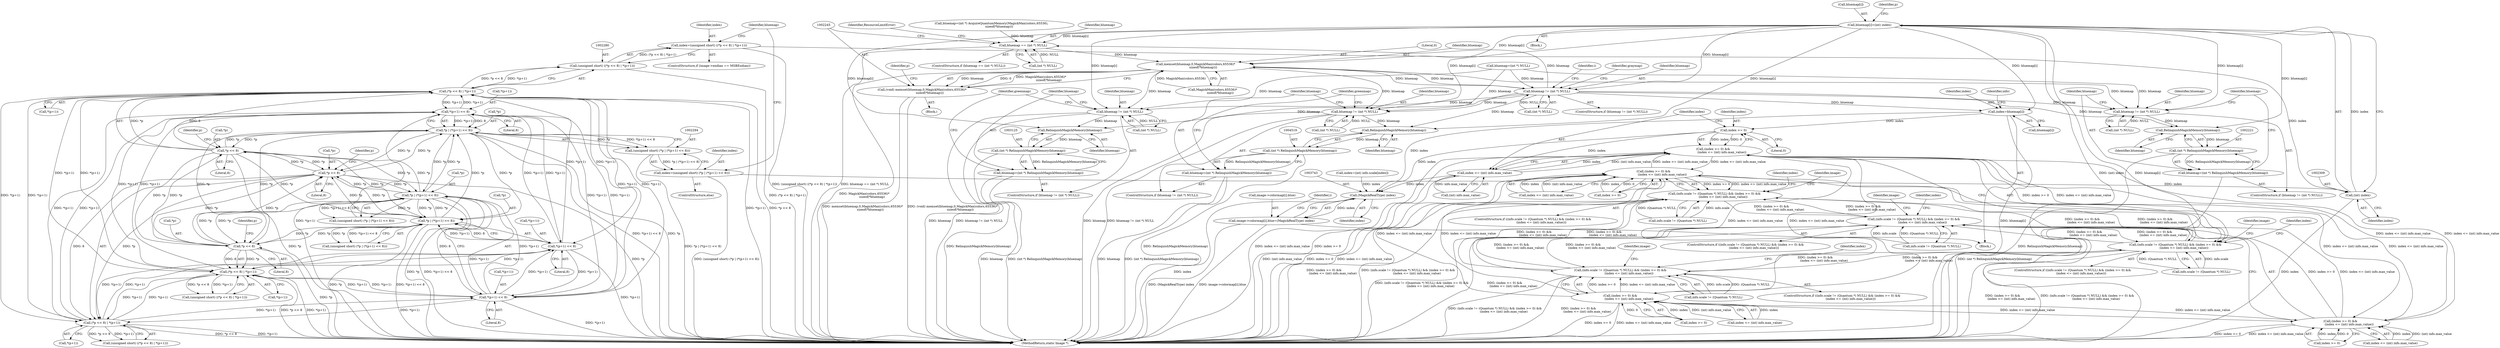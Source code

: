 digraph "0_ImageMagick_16916c8979c32765c542e216b31cee2671b7afe7@array" {
"1002304" [label="(Call,bluemap[i]=(int) index)"];
"1002308" [label="(Call,(int) index)"];
"1002277" [label="(Call,index=(unsigned short) ((*p << 8) | *(p+1)))"];
"1002279" [label="(Call,(unsigned short) ((*p << 8) | *(p+1)))"];
"1002281" [label="(Call,(*p << 8) | *(p+1))"];
"1002282" [label="(Call,*p << 8)"];
"1002032" [label="(Call,*p << 8)"];
"1002045" [label="(Call,*p | (*(p+1) << 8))"];
"1002170" [label="(Call,*p | (*(p+1) << 8))"];
"1002157" [label="(Call,*p << 8)"];
"1002295" [label="(Call,*p | (*(p+1) << 8))"];
"1002298" [label="(Call,*(p+1) << 8)"];
"1002173" [label="(Call,*(p+1) << 8)"];
"1002048" [label="(Call,*(p+1) << 8)"];
"1002031" [label="(Call,(*p << 8) | *(p+1))"];
"1002156" [label="(Call,(*p << 8) | *(p+1))"];
"1002291" [label="(Call,index=(unsigned short) (*p | (*(p+1) << 8)))"];
"1002293" [label="(Call,(unsigned short) (*p | (*(p+1) << 8)))"];
"1002213" [label="(Call,bluemap != (int *) NULL)"];
"1002222" [label="(Call,RelinquishMagickMemory(bluemap))"];
"1002220" [label="(Call,(int *) RelinquishMagickMemory(bluemap))"];
"1002218" [label="(Call,bluemap=(int *) RelinquishMagickMemory(bluemap))"];
"1002236" [label="(Call,bluemap == (int *) NULL)"];
"1002246" [label="(Call,memset(bluemap,0,MagickMax(colors,65536)*\n                sizeof(*bluemap)))"];
"1002244" [label="(Call,(void) memset(bluemap,0,MagickMax(colors,65536)*\n                sizeof(*bluemap)))"];
"1003117" [label="(Call,bluemap != (int *) NULL)"];
"1003126" [label="(Call,RelinquishMagickMemory(bluemap))"];
"1003124" [label="(Call,(int *) RelinquishMagickMemory(bluemap))"];
"1003122" [label="(Call,bluemap=(int *) RelinquishMagickMemory(bluemap))"];
"1003683" [label="(Call,bluemap != (int *) NULL)"];
"1003700" [label="(Call,index=bluemap[i])"];
"1003715" [label="(Call,index >= 0)"];
"1003714" [label="(Call,(index >= 0) &&\n                  (index <= (int) info.max_value))"];
"1003588" [label="(Call,(index >= 0) &&\n                  (index <= (int) info.max_value))"];
"1003580" [label="(Call,(info.scale != (Quantum *) NULL) && (index >= 0) &&\n                  (index <= (int) info.max_value))"];
"1003643" [label="(Call,(info.scale != (Quantum *) NULL) && (index >= 0) &&\n                  (index <= (int) info.max_value))"];
"1003706" [label="(Call,(info.scale != (Quantum *) NULL) && (index >= 0) &&\n                  (index <= (int) info.max_value))"];
"1003769" [label="(Call,(info.scale != (Quantum *) NULL) && (index >= 0) &&\n                  (index <= (int) info.max_value))"];
"1003651" [label="(Call,(index >= 0) &&\n                  (index <= (int) info.max_value))"];
"1003777" [label="(Call,(index >= 0) &&\n                  (index <= (int) info.max_value))"];
"1003718" [label="(Call,index <= (int) info.max_value)"];
"1003742" [label="(Call,(MagickRealType) index)"];
"1003734" [label="(Call,image->colormap[i].blue=(MagickRealType) index)"];
"1004511" [label="(Call,bluemap != (int *) NULL)"];
"1004520" [label="(Call,RelinquishMagickMemory(bluemap))"];
"1004518" [label="(Call,(int *) RelinquishMagickMemory(bluemap))"];
"1004516" [label="(Call,bluemap=(int *) RelinquishMagickMemory(bluemap))"];
"1002031" [label="(Call,(*p << 8) | *(p+1))"];
"1002173" [label="(Call,*(p+1) << 8)"];
"1003690" [label="(Identifier,i)"];
"1002271" [label="(ControlStructure,if (image->endian == MSBEndian))"];
"1003768" [label="(ControlStructure,if ((info.scale != (Quantum *) NULL) && (index >= 0) &&\n                  (index <= (int) info.max_value)))"];
"1002046" [label="(Call,*p)"];
"1002158" [label="(Call,*p)"];
"1002242" [label="(Identifier,ResourceLimitError)"];
"1003699" [label="(Block,)"];
"1003715" [label="(Call,index >= 0)"];
"1002292" [label="(Identifier,index)"];
"1002048" [label="(Call,*(p+1) << 8)"];
"1003702" [label="(Call,bluemap[i])"];
"1003738" [label="(Identifier,image)"];
"1002290" [label="(ControlStructure,else)"];
"1002225" [label="(Identifier,bluemap)"];
"1002032" [label="(Call,*p << 8)"];
"1002246" [label="(Call,memset(bluemap,0,MagickMax(colors,65536)*\n                sizeof(*bluemap)))"];
"1002248" [label="(Literal,0)"];
"1003652" [label="(Call,index >= 0)"];
"1002170" [label="(Call,*p | (*(p+1) << 8))"];
"1003716" [label="(Identifier,index)"];
"1003735" [label="(Call,image->colormap[i].blue)"];
"1003675" [label="(Identifier,image)"];
"1002222" [label="(Call,RelinquishMagickMemory(bluemap))"];
"1002288" [label="(Identifier,p)"];
"1004524" [label="(Identifier,greenmap)"];
"1003685" [label="(Call,(int *) NULL)"];
"1002235" [label="(ControlStructure,if (bluemap == (int *) NULL))"];
"1003720" [label="(Call,(int) info.max_value)"];
"1003726" [label="(Identifier,index)"];
"1003707" [label="(Call,info.scale != (Quantum *) NULL)"];
"1002224" [label="(Call,bluemap=(int *) AcquireQuantumMemory(MagickMax(colors,65536),\n                sizeof(*bluemap)))"];
"1003119" [label="(Call,(int *) NULL)"];
"1003698" [label="(Identifier,i)"];
"1003581" [label="(Call,info.scale != (Quantum *) NULL)"];
"1002257" [label="(Identifier,p)"];
"1002306" [label="(Identifier,bluemap)"];
"1002305" [label="(Call,bluemap[i])"];
"1003600" [label="(Identifier,index)"];
"1003714" [label="(Call,(index >= 0) &&\n                  (index <= (int) info.max_value))"];
"1002304" [label="(Call,bluemap[i]=(int) index)"];
"1002045" [label="(Call,*p | (*(p+1) << 8))"];
"1002157" [label="(Call,*p << 8)"];
"1003701" [label="(Identifier,index)"];
"1004511" [label="(Call,bluemap != (int *) NULL)"];
"1002296" [label="(Call,*p)"];
"1004510" [label="(ControlStructure,if (bluemap != (int *) NULL))"];
"1002283" [label="(Call,*p)"];
"1002029" [label="(Call,(unsigned short) ((*p << 8) | *(p+1)))"];
"1003709" [label="(Identifier,info)"];
"1002312" [label="(Identifier,p)"];
"1002293" [label="(Call,(unsigned short) (*p | (*(p+1) << 8)))"];
"1002308" [label="(Call,(int) index)"];
"1003130" [label="(Identifier,greenmap)"];
"1003122" [label="(Call,bluemap=(int *) RelinquishMagickMemory(bluemap))"];
"1002220" [label="(Call,(int *) RelinquishMagickMemory(bluemap))"];
"1002285" [label="(Literal,8)"];
"1003589" [label="(Call,index >= 0)"];
"1003663" [label="(Identifier,index)"];
"1002270" [label="(Block,)"];
"1003801" [label="(Identifier,image)"];
"1002156" [label="(Call,(*p << 8) | *(p+1))"];
"1003579" [label="(ControlStructure,if ((info.scale != (Quantum *) NULL) && (index >= 0) &&\n                  (index <= (int) info.max_value)))"];
"1003126" [label="(Call,RelinquishMagickMemory(bluemap))"];
"1003117" [label="(Call,bluemap != (int *) NULL)"];
"1003725" [label="(Call,index=(int) info.scale[index])"];
"1002244" [label="(Call,(void) memset(bluemap,0,MagickMax(colors,65536)*\n                sizeof(*bluemap)))"];
"1002053" [label="(Literal,8)"];
"1003592" [label="(Call,index <= (int) info.max_value)"];
"1002154" [label="(Call,(unsigned short) ((*p << 8) | *(p+1)))"];
"1002033" [label="(Call,*p)"];
"1003118" [label="(Identifier,bluemap)"];
"1002295" [label="(Call,*p | (*(p+1) << 8))"];
"1003734" [label="(Call,image->colormap[i].blue=(MagickRealType) index)"];
"1002168" [label="(Call,(unsigned short) (*p | (*(p+1) << 8)))"];
"1004521" [label="(Identifier,bluemap)"];
"1002178" [label="(Literal,8)"];
"1002161" [label="(Call,*(p+1))"];
"1003124" [label="(Call,(int *) RelinquishMagickMemory(bluemap))"];
"1003789" [label="(Identifier,index)"];
"1003742" [label="(Call,(MagickRealType) index)"];
"1003642" [label="(ControlStructure,if ((info.scale != (Quantum *) NULL) && (index >= 0) &&\n                  (index <= (int) info.max_value)))"];
"1002237" [label="(Identifier,bluemap)"];
"1003781" [label="(Call,index <= (int) info.max_value)"];
"1003700" [label="(Call,index=bluemap[i])"];
"1003682" [label="(ControlStructure,if (bluemap != (int *) NULL))"];
"1003651" [label="(Call,(index >= 0) &&\n                  (index <= (int) info.max_value))"];
"1002036" [label="(Call,*(p+1))"];
"1002247" [label="(Identifier,bluemap)"];
"1002219" [label="(Identifier,bluemap)"];
"1002035" [label="(Literal,8)"];
"1002191" [label="(Block,)"];
"1003747" [label="(Identifier,graymap)"];
"1003706" [label="(Call,(info.scale != (Quantum *) NULL) && (index >= 0) &&\n                  (index <= (int) info.max_value))"];
"1002310" [label="(Identifier,index)"];
"1002303" [label="(Literal,8)"];
"1002298" [label="(Call,*(p+1) << 8)"];
"1002279" [label="(Call,(unsigned short) ((*p << 8) | *(p+1)))"];
"1003705" [label="(ControlStructure,if ((info.scale != (Quantum *) NULL) && (index >= 0) &&\n                  (index <= (int) info.max_value)))"];
"1002043" [label="(Call,(unsigned short) (*p | (*(p+1) << 8)))"];
"1003116" [label="(ControlStructure,if (bluemap != (int *) NULL))"];
"1003777" [label="(Call,(index >= 0) &&\n                  (index <= (int) info.max_value))"];
"1002286" [label="(Call,*(p+1))"];
"1002174" [label="(Call,*(p+1))"];
"1003127" [label="(Identifier,bluemap)"];
"1004512" [label="(Identifier,bluemap)"];
"1002163" [label="(Identifier,p)"];
"1003643" [label="(Call,(info.scale != (Quantum *) NULL) && (index >= 0) &&\n                  (index <= (int) info.max_value))"];
"1003717" [label="(Literal,0)"];
"1003580" [label="(Call,(info.scale != (Quantum *) NULL) && (index >= 0) &&\n                  (index <= (int) info.max_value))"];
"1002213" [label="(Call,bluemap != (int *) NULL)"];
"1003655" [label="(Call,index <= (int) info.max_value)"];
"1002215" [label="(Call,(int *) NULL)"];
"1003769" [label="(Call,(info.scale != (Quantum *) NULL) && (index >= 0) &&\n                  (index <= (int) info.max_value))"];
"1003778" [label="(Call,index >= 0)"];
"1002212" [label="(ControlStructure,if (bluemap != (int *) NULL))"];
"1002249" [label="(Call,MagickMax(colors,65536)*\n                sizeof(*bluemap))"];
"1004520" [label="(Call,RelinquishMagickMemory(bluemap))"];
"1002238" [label="(Call,(int *) NULL)"];
"1002049" [label="(Call,*(p+1))"];
"1003684" [label="(Identifier,bluemap)"];
"1004516" [label="(Call,bluemap=(int *) RelinquishMagickMemory(bluemap))"];
"1002278" [label="(Identifier,index)"];
"1002038" [label="(Identifier,p)"];
"1003744" [label="(Identifier,index)"];
"1002281" [label="(Call,(*p << 8) | *(p+1))"];
"1003612" [label="(Identifier,image)"];
"1004518" [label="(Call,(int *) RelinquishMagickMemory(bluemap))"];
"1002160" [label="(Literal,8)"];
"1003683" [label="(Call,bluemap != (int *) NULL)"];
"1002171" [label="(Call,*p)"];
"1002214" [label="(Identifier,bluemap)"];
"1004568" [label="(MethodReturn,static Image *)"];
"1002223" [label="(Identifier,bluemap)"];
"1003123" [label="(Identifier,bluemap)"];
"1004517" [label="(Identifier,bluemap)"];
"1003719" [label="(Identifier,index)"];
"1004513" [label="(Call,(int *) NULL)"];
"1002218" [label="(Call,bluemap=(int *) RelinquishMagickMemory(bluemap))"];
"1000543" [label="(Call,bluemap=(int *) NULL)"];
"1002291" [label="(Call,index=(unsigned short) (*p | (*(p+1) << 8)))"];
"1002236" [label="(Call,bluemap == (int *) NULL)"];
"1002299" [label="(Call,*(p+1))"];
"1002282" [label="(Call,*p << 8)"];
"1003644" [label="(Call,info.scale != (Quantum *) NULL)"];
"1003588" [label="(Call,(index >= 0) &&\n                  (index <= (int) info.max_value))"];
"1003718" [label="(Call,index <= (int) info.max_value)"];
"1003770" [label="(Call,info.scale != (Quantum *) NULL)"];
"1002277" [label="(Call,index=(unsigned short) ((*p << 8) | *(p+1)))"];
"1002304" -> "1002270"  [label="AST: "];
"1002304" -> "1002308"  [label="CFG: "];
"1002305" -> "1002304"  [label="AST: "];
"1002308" -> "1002304"  [label="AST: "];
"1002312" -> "1002304"  [label="CFG: "];
"1002304" -> "1004568"  [label="DDG: (int) index"];
"1002304" -> "1004568"  [label="DDG: bluemap[i]"];
"1002304" -> "1002213"  [label="DDG: bluemap[i]"];
"1002304" -> "1002222"  [label="DDG: bluemap[i]"];
"1002304" -> "1002236"  [label="DDG: bluemap[i]"];
"1002304" -> "1002246"  [label="DDG: bluemap[i]"];
"1002308" -> "1002304"  [label="DDG: index"];
"1002304" -> "1003117"  [label="DDG: bluemap[i]"];
"1002304" -> "1003126"  [label="DDG: bluemap[i]"];
"1002304" -> "1003683"  [label="DDG: bluemap[i]"];
"1002304" -> "1003700"  [label="DDG: bluemap[i]"];
"1002304" -> "1004511"  [label="DDG: bluemap[i]"];
"1002304" -> "1004520"  [label="DDG: bluemap[i]"];
"1002308" -> "1002310"  [label="CFG: "];
"1002309" -> "1002308"  [label="AST: "];
"1002310" -> "1002308"  [label="AST: "];
"1002308" -> "1004568"  [label="DDG: index"];
"1002277" -> "1002308"  [label="DDG: index"];
"1002291" -> "1002308"  [label="DDG: index"];
"1002277" -> "1002271"  [label="AST: "];
"1002277" -> "1002279"  [label="CFG: "];
"1002278" -> "1002277"  [label="AST: "];
"1002279" -> "1002277"  [label="AST: "];
"1002306" -> "1002277"  [label="CFG: "];
"1002277" -> "1004568"  [label="DDG: (unsigned short) ((*p << 8) | *(p+1))"];
"1002279" -> "1002277"  [label="DDG: (*p << 8) | *(p+1)"];
"1002279" -> "1002281"  [label="CFG: "];
"1002280" -> "1002279"  [label="AST: "];
"1002281" -> "1002279"  [label="AST: "];
"1002279" -> "1004568"  [label="DDG: (*p << 8) | *(p+1)"];
"1002281" -> "1002279"  [label="DDG: *p << 8"];
"1002281" -> "1002279"  [label="DDG: *(p+1)"];
"1002281" -> "1002286"  [label="CFG: "];
"1002282" -> "1002281"  [label="AST: "];
"1002286" -> "1002281"  [label="AST: "];
"1002281" -> "1004568"  [label="DDG: *(p+1)"];
"1002281" -> "1004568"  [label="DDG: *p << 8"];
"1002281" -> "1002031"  [label="DDG: *(p+1)"];
"1002281" -> "1002048"  [label="DDG: *(p+1)"];
"1002281" -> "1002156"  [label="DDG: *(p+1)"];
"1002281" -> "1002173"  [label="DDG: *(p+1)"];
"1002282" -> "1002281"  [label="DDG: *p"];
"1002282" -> "1002281"  [label="DDG: 8"];
"1002173" -> "1002281"  [label="DDG: *(p+1)"];
"1002048" -> "1002281"  [label="DDG: *(p+1)"];
"1002031" -> "1002281"  [label="DDG: *(p+1)"];
"1002298" -> "1002281"  [label="DDG: *(p+1)"];
"1002156" -> "1002281"  [label="DDG: *(p+1)"];
"1002281" -> "1002298"  [label="DDG: *(p+1)"];
"1002282" -> "1002285"  [label="CFG: "];
"1002283" -> "1002282"  [label="AST: "];
"1002285" -> "1002282"  [label="AST: "];
"1002288" -> "1002282"  [label="CFG: "];
"1002282" -> "1004568"  [label="DDG: *p"];
"1002282" -> "1002032"  [label="DDG: *p"];
"1002282" -> "1002045"  [label="DDG: *p"];
"1002282" -> "1002157"  [label="DDG: *p"];
"1002282" -> "1002170"  [label="DDG: *p"];
"1002032" -> "1002282"  [label="DDG: *p"];
"1002045" -> "1002282"  [label="DDG: *p"];
"1002170" -> "1002282"  [label="DDG: *p"];
"1002157" -> "1002282"  [label="DDG: *p"];
"1002295" -> "1002282"  [label="DDG: *p"];
"1002282" -> "1002295"  [label="DDG: *p"];
"1002032" -> "1002031"  [label="AST: "];
"1002032" -> "1002035"  [label="CFG: "];
"1002033" -> "1002032"  [label="AST: "];
"1002035" -> "1002032"  [label="AST: "];
"1002038" -> "1002032"  [label="CFG: "];
"1002032" -> "1004568"  [label="DDG: *p"];
"1002032" -> "1002031"  [label="DDG: *p"];
"1002032" -> "1002031"  [label="DDG: 8"];
"1002045" -> "1002032"  [label="DDG: *p"];
"1002170" -> "1002032"  [label="DDG: *p"];
"1002157" -> "1002032"  [label="DDG: *p"];
"1002295" -> "1002032"  [label="DDG: *p"];
"1002032" -> "1002045"  [label="DDG: *p"];
"1002032" -> "1002157"  [label="DDG: *p"];
"1002032" -> "1002170"  [label="DDG: *p"];
"1002032" -> "1002295"  [label="DDG: *p"];
"1002045" -> "1002043"  [label="AST: "];
"1002045" -> "1002048"  [label="CFG: "];
"1002046" -> "1002045"  [label="AST: "];
"1002048" -> "1002045"  [label="AST: "];
"1002043" -> "1002045"  [label="CFG: "];
"1002045" -> "1004568"  [label="DDG: *p"];
"1002045" -> "1004568"  [label="DDG: *(p+1) << 8"];
"1002045" -> "1002043"  [label="DDG: *p"];
"1002045" -> "1002043"  [label="DDG: *(p+1) << 8"];
"1002170" -> "1002045"  [label="DDG: *p"];
"1002157" -> "1002045"  [label="DDG: *p"];
"1002295" -> "1002045"  [label="DDG: *p"];
"1002048" -> "1002045"  [label="DDG: *(p+1)"];
"1002048" -> "1002045"  [label="DDG: 8"];
"1002045" -> "1002157"  [label="DDG: *p"];
"1002045" -> "1002170"  [label="DDG: *p"];
"1002045" -> "1002295"  [label="DDG: *p"];
"1002170" -> "1002168"  [label="AST: "];
"1002170" -> "1002173"  [label="CFG: "];
"1002171" -> "1002170"  [label="AST: "];
"1002173" -> "1002170"  [label="AST: "];
"1002168" -> "1002170"  [label="CFG: "];
"1002170" -> "1004568"  [label="DDG: *p"];
"1002170" -> "1004568"  [label="DDG: *(p+1) << 8"];
"1002170" -> "1002157"  [label="DDG: *p"];
"1002170" -> "1002168"  [label="DDG: *p"];
"1002170" -> "1002168"  [label="DDG: *(p+1) << 8"];
"1002157" -> "1002170"  [label="DDG: *p"];
"1002295" -> "1002170"  [label="DDG: *p"];
"1002173" -> "1002170"  [label="DDG: *(p+1)"];
"1002173" -> "1002170"  [label="DDG: 8"];
"1002170" -> "1002295"  [label="DDG: *p"];
"1002157" -> "1002156"  [label="AST: "];
"1002157" -> "1002160"  [label="CFG: "];
"1002158" -> "1002157"  [label="AST: "];
"1002160" -> "1002157"  [label="AST: "];
"1002163" -> "1002157"  [label="CFG: "];
"1002157" -> "1004568"  [label="DDG: *p"];
"1002157" -> "1002156"  [label="DDG: *p"];
"1002157" -> "1002156"  [label="DDG: 8"];
"1002295" -> "1002157"  [label="DDG: *p"];
"1002157" -> "1002295"  [label="DDG: *p"];
"1002295" -> "1002293"  [label="AST: "];
"1002295" -> "1002298"  [label="CFG: "];
"1002296" -> "1002295"  [label="AST: "];
"1002298" -> "1002295"  [label="AST: "];
"1002293" -> "1002295"  [label="CFG: "];
"1002295" -> "1004568"  [label="DDG: *(p+1) << 8"];
"1002295" -> "1004568"  [label="DDG: *p"];
"1002295" -> "1002293"  [label="DDG: *p"];
"1002295" -> "1002293"  [label="DDG: *(p+1) << 8"];
"1002298" -> "1002295"  [label="DDG: *(p+1)"];
"1002298" -> "1002295"  [label="DDG: 8"];
"1002298" -> "1002303"  [label="CFG: "];
"1002299" -> "1002298"  [label="AST: "];
"1002303" -> "1002298"  [label="AST: "];
"1002298" -> "1004568"  [label="DDG: *(p+1)"];
"1002298" -> "1002031"  [label="DDG: *(p+1)"];
"1002298" -> "1002048"  [label="DDG: *(p+1)"];
"1002298" -> "1002156"  [label="DDG: *(p+1)"];
"1002298" -> "1002173"  [label="DDG: *(p+1)"];
"1002173" -> "1002298"  [label="DDG: *(p+1)"];
"1002048" -> "1002298"  [label="DDG: *(p+1)"];
"1002031" -> "1002298"  [label="DDG: *(p+1)"];
"1002156" -> "1002298"  [label="DDG: *(p+1)"];
"1002173" -> "1002178"  [label="CFG: "];
"1002174" -> "1002173"  [label="AST: "];
"1002178" -> "1002173"  [label="AST: "];
"1002173" -> "1004568"  [label="DDG: *(p+1)"];
"1002173" -> "1002031"  [label="DDG: *(p+1)"];
"1002173" -> "1002048"  [label="DDG: *(p+1)"];
"1002173" -> "1002156"  [label="DDG: *(p+1)"];
"1002048" -> "1002173"  [label="DDG: *(p+1)"];
"1002031" -> "1002173"  [label="DDG: *(p+1)"];
"1002156" -> "1002173"  [label="DDG: *(p+1)"];
"1002048" -> "1002053"  [label="CFG: "];
"1002049" -> "1002048"  [label="AST: "];
"1002053" -> "1002048"  [label="AST: "];
"1002048" -> "1004568"  [label="DDG: *(p+1)"];
"1002048" -> "1002031"  [label="DDG: *(p+1)"];
"1002031" -> "1002048"  [label="DDG: *(p+1)"];
"1002156" -> "1002048"  [label="DDG: *(p+1)"];
"1002048" -> "1002156"  [label="DDG: *(p+1)"];
"1002031" -> "1002029"  [label="AST: "];
"1002031" -> "1002036"  [label="CFG: "];
"1002036" -> "1002031"  [label="AST: "];
"1002029" -> "1002031"  [label="CFG: "];
"1002031" -> "1004568"  [label="DDG: *p << 8"];
"1002031" -> "1004568"  [label="DDG: *(p+1)"];
"1002031" -> "1002029"  [label="DDG: *p << 8"];
"1002031" -> "1002029"  [label="DDG: *(p+1)"];
"1002156" -> "1002031"  [label="DDG: *(p+1)"];
"1002031" -> "1002156"  [label="DDG: *(p+1)"];
"1002156" -> "1002154"  [label="AST: "];
"1002156" -> "1002161"  [label="CFG: "];
"1002161" -> "1002156"  [label="AST: "];
"1002154" -> "1002156"  [label="CFG: "];
"1002156" -> "1004568"  [label="DDG: *p << 8"];
"1002156" -> "1004568"  [label="DDG: *(p+1)"];
"1002156" -> "1002154"  [label="DDG: *p << 8"];
"1002156" -> "1002154"  [label="DDG: *(p+1)"];
"1002291" -> "1002290"  [label="AST: "];
"1002291" -> "1002293"  [label="CFG: "];
"1002292" -> "1002291"  [label="AST: "];
"1002293" -> "1002291"  [label="AST: "];
"1002306" -> "1002291"  [label="CFG: "];
"1002291" -> "1004568"  [label="DDG: (unsigned short) (*p | (*(p+1) << 8))"];
"1002293" -> "1002291"  [label="DDG: *p | (*(p+1) << 8)"];
"1002294" -> "1002293"  [label="AST: "];
"1002293" -> "1004568"  [label="DDG: *p | (*(p+1) << 8)"];
"1002213" -> "1002212"  [label="AST: "];
"1002213" -> "1002215"  [label="CFG: "];
"1002214" -> "1002213"  [label="AST: "];
"1002215" -> "1002213"  [label="AST: "];
"1002219" -> "1002213"  [label="CFG: "];
"1002225" -> "1002213"  [label="CFG: "];
"1002246" -> "1002213"  [label="DDG: bluemap"];
"1000543" -> "1002213"  [label="DDG: bluemap"];
"1003683" -> "1002213"  [label="DDG: bluemap"];
"1002215" -> "1002213"  [label="DDG: NULL"];
"1002213" -> "1002222"  [label="DDG: bluemap"];
"1002222" -> "1002220"  [label="AST: "];
"1002222" -> "1002223"  [label="CFG: "];
"1002223" -> "1002222"  [label="AST: "];
"1002220" -> "1002222"  [label="CFG: "];
"1002222" -> "1002220"  [label="DDG: bluemap"];
"1003683" -> "1002222"  [label="DDG: bluemap"];
"1002220" -> "1002218"  [label="AST: "];
"1002221" -> "1002220"  [label="AST: "];
"1002218" -> "1002220"  [label="CFG: "];
"1002220" -> "1004568"  [label="DDG: RelinquishMagickMemory(bluemap)"];
"1002220" -> "1002218"  [label="DDG: RelinquishMagickMemory(bluemap)"];
"1002218" -> "1002212"  [label="AST: "];
"1002219" -> "1002218"  [label="AST: "];
"1002225" -> "1002218"  [label="CFG: "];
"1002218" -> "1004568"  [label="DDG: (int *) RelinquishMagickMemory(bluemap)"];
"1002236" -> "1002235"  [label="AST: "];
"1002236" -> "1002238"  [label="CFG: "];
"1002237" -> "1002236"  [label="AST: "];
"1002238" -> "1002236"  [label="AST: "];
"1002242" -> "1002236"  [label="CFG: "];
"1002245" -> "1002236"  [label="CFG: "];
"1002236" -> "1004568"  [label="DDG: bluemap == (int *) NULL"];
"1002224" -> "1002236"  [label="DDG: bluemap"];
"1003683" -> "1002236"  [label="DDG: bluemap"];
"1002238" -> "1002236"  [label="DDG: NULL"];
"1002236" -> "1002246"  [label="DDG: bluemap"];
"1002246" -> "1002244"  [label="AST: "];
"1002246" -> "1002249"  [label="CFG: "];
"1002247" -> "1002246"  [label="AST: "];
"1002248" -> "1002246"  [label="AST: "];
"1002249" -> "1002246"  [label="AST: "];
"1002244" -> "1002246"  [label="CFG: "];
"1002246" -> "1004568"  [label="DDG: MagickMax(colors,65536)*\n                sizeof(*bluemap)"];
"1002246" -> "1002244"  [label="DDG: bluemap"];
"1002246" -> "1002244"  [label="DDG: 0"];
"1002246" -> "1002244"  [label="DDG: MagickMax(colors,65536)*\n                sizeof(*bluemap)"];
"1003683" -> "1002246"  [label="DDG: bluemap"];
"1002249" -> "1002246"  [label="DDG: MagickMax(colors,65536)"];
"1002246" -> "1003117"  [label="DDG: bluemap"];
"1002246" -> "1003683"  [label="DDG: bluemap"];
"1002246" -> "1004511"  [label="DDG: bluemap"];
"1002244" -> "1002191"  [label="AST: "];
"1002245" -> "1002244"  [label="AST: "];
"1002257" -> "1002244"  [label="CFG: "];
"1002244" -> "1004568"  [label="DDG: memset(bluemap,0,MagickMax(colors,65536)*\n                sizeof(*bluemap))"];
"1002244" -> "1004568"  [label="DDG: (void) memset(bluemap,0,MagickMax(colors,65536)*\n                sizeof(*bluemap))"];
"1003117" -> "1003116"  [label="AST: "];
"1003117" -> "1003119"  [label="CFG: "];
"1003118" -> "1003117"  [label="AST: "];
"1003119" -> "1003117"  [label="AST: "];
"1003123" -> "1003117"  [label="CFG: "];
"1003130" -> "1003117"  [label="CFG: "];
"1003117" -> "1004568"  [label="DDG: bluemap"];
"1003117" -> "1004568"  [label="DDG: bluemap != (int *) NULL"];
"1000543" -> "1003117"  [label="DDG: bluemap"];
"1003683" -> "1003117"  [label="DDG: bluemap"];
"1003119" -> "1003117"  [label="DDG: NULL"];
"1003117" -> "1003126"  [label="DDG: bluemap"];
"1003126" -> "1003124"  [label="AST: "];
"1003126" -> "1003127"  [label="CFG: "];
"1003127" -> "1003126"  [label="AST: "];
"1003124" -> "1003126"  [label="CFG: "];
"1003126" -> "1003124"  [label="DDG: bluemap"];
"1003683" -> "1003126"  [label="DDG: bluemap"];
"1003124" -> "1003122"  [label="AST: "];
"1003125" -> "1003124"  [label="AST: "];
"1003122" -> "1003124"  [label="CFG: "];
"1003124" -> "1004568"  [label="DDG: RelinquishMagickMemory(bluemap)"];
"1003124" -> "1003122"  [label="DDG: RelinquishMagickMemory(bluemap)"];
"1003122" -> "1003116"  [label="AST: "];
"1003123" -> "1003122"  [label="AST: "];
"1003130" -> "1003122"  [label="CFG: "];
"1003122" -> "1004568"  [label="DDG: bluemap"];
"1003122" -> "1004568"  [label="DDG: (int *) RelinquishMagickMemory(bluemap)"];
"1003683" -> "1003682"  [label="AST: "];
"1003683" -> "1003685"  [label="CFG: "];
"1003684" -> "1003683"  [label="AST: "];
"1003685" -> "1003683"  [label="AST: "];
"1003690" -> "1003683"  [label="CFG: "];
"1003747" -> "1003683"  [label="CFG: "];
"1000543" -> "1003683"  [label="DDG: bluemap"];
"1003685" -> "1003683"  [label="DDG: NULL"];
"1003683" -> "1003700"  [label="DDG: bluemap"];
"1003683" -> "1004511"  [label="DDG: bluemap"];
"1003683" -> "1004520"  [label="DDG: bluemap"];
"1003700" -> "1003699"  [label="AST: "];
"1003700" -> "1003702"  [label="CFG: "];
"1003701" -> "1003700"  [label="AST: "];
"1003702" -> "1003700"  [label="AST: "];
"1003709" -> "1003700"  [label="CFG: "];
"1003700" -> "1004568"  [label="DDG: bluemap[i]"];
"1003700" -> "1003715"  [label="DDG: index"];
"1003700" -> "1003742"  [label="DDG: index"];
"1003715" -> "1003714"  [label="AST: "];
"1003715" -> "1003717"  [label="CFG: "];
"1003716" -> "1003715"  [label="AST: "];
"1003717" -> "1003715"  [label="AST: "];
"1003719" -> "1003715"  [label="CFG: "];
"1003714" -> "1003715"  [label="CFG: "];
"1003715" -> "1003714"  [label="DDG: index"];
"1003715" -> "1003714"  [label="DDG: 0"];
"1003715" -> "1003718"  [label="DDG: index"];
"1003715" -> "1003742"  [label="DDG: index"];
"1003714" -> "1003706"  [label="AST: "];
"1003714" -> "1003718"  [label="CFG: "];
"1003718" -> "1003714"  [label="AST: "];
"1003706" -> "1003714"  [label="CFG: "];
"1003714" -> "1004568"  [label="DDG: index <= (int) info.max_value"];
"1003714" -> "1004568"  [label="DDG: index >= 0"];
"1003714" -> "1003588"  [label="DDG: index <= (int) info.max_value"];
"1003714" -> "1003651"  [label="DDG: index <= (int) info.max_value"];
"1003714" -> "1003706"  [label="DDG: index >= 0"];
"1003714" -> "1003706"  [label="DDG: index <= (int) info.max_value"];
"1003588" -> "1003714"  [label="DDG: index <= (int) info.max_value"];
"1003777" -> "1003714"  [label="DDG: index <= (int) info.max_value"];
"1003651" -> "1003714"  [label="DDG: index <= (int) info.max_value"];
"1003718" -> "1003714"  [label="DDG: index"];
"1003718" -> "1003714"  [label="DDG: (int) info.max_value"];
"1003714" -> "1003777"  [label="DDG: index <= (int) info.max_value"];
"1003588" -> "1003580"  [label="AST: "];
"1003588" -> "1003589"  [label="CFG: "];
"1003588" -> "1003592"  [label="CFG: "];
"1003589" -> "1003588"  [label="AST: "];
"1003592" -> "1003588"  [label="AST: "];
"1003580" -> "1003588"  [label="CFG: "];
"1003588" -> "1004568"  [label="DDG: index >= 0"];
"1003588" -> "1004568"  [label="DDG: index <= (int) info.max_value"];
"1003588" -> "1003580"  [label="DDG: index >= 0"];
"1003588" -> "1003580"  [label="DDG: index <= (int) info.max_value"];
"1003589" -> "1003588"  [label="DDG: index"];
"1003589" -> "1003588"  [label="DDG: 0"];
"1003777" -> "1003588"  [label="DDG: index <= (int) info.max_value"];
"1003651" -> "1003588"  [label="DDG: index <= (int) info.max_value"];
"1003592" -> "1003588"  [label="DDG: index"];
"1003592" -> "1003588"  [label="DDG: (int) info.max_value"];
"1003588" -> "1003651"  [label="DDG: index <= (int) info.max_value"];
"1003588" -> "1003777"  [label="DDG: index <= (int) info.max_value"];
"1003580" -> "1003579"  [label="AST: "];
"1003580" -> "1003581"  [label="CFG: "];
"1003581" -> "1003580"  [label="AST: "];
"1003600" -> "1003580"  [label="CFG: "];
"1003612" -> "1003580"  [label="CFG: "];
"1003580" -> "1004568"  [label="DDG: (index >= 0) &&\n                  (index <= (int) info.max_value)"];
"1003580" -> "1004568"  [label="DDG: (info.scale != (Quantum *) NULL) && (index >= 0) &&\n                  (index <= (int) info.max_value)"];
"1003581" -> "1003580"  [label="DDG: info.scale"];
"1003581" -> "1003580"  [label="DDG: (Quantum *) NULL"];
"1003706" -> "1003580"  [label="DDG: (index >= 0) &&\n                  (index <= (int) info.max_value)"];
"1003769" -> "1003580"  [label="DDG: (index >= 0) &&\n                  (index <= (int) info.max_value)"];
"1003643" -> "1003580"  [label="DDG: (index >= 0) &&\n                  (index <= (int) info.max_value)"];
"1003580" -> "1003643"  [label="DDG: (index >= 0) &&\n                  (index <= (int) info.max_value)"];
"1003580" -> "1003706"  [label="DDG: (index >= 0) &&\n                  (index <= (int) info.max_value)"];
"1003580" -> "1003769"  [label="DDG: (index >= 0) &&\n                  (index <= (int) info.max_value)"];
"1003643" -> "1003642"  [label="AST: "];
"1003643" -> "1003644"  [label="CFG: "];
"1003643" -> "1003651"  [label="CFG: "];
"1003644" -> "1003643"  [label="AST: "];
"1003651" -> "1003643"  [label="AST: "];
"1003663" -> "1003643"  [label="CFG: "];
"1003675" -> "1003643"  [label="CFG: "];
"1003643" -> "1004568"  [label="DDG: (info.scale != (Quantum *) NULL) && (index >= 0) &&\n                  (index <= (int) info.max_value)"];
"1003643" -> "1004568"  [label="DDG: (index >= 0) &&\n                  (index <= (int) info.max_value)"];
"1003644" -> "1003643"  [label="DDG: info.scale"];
"1003644" -> "1003643"  [label="DDG: (Quantum *) NULL"];
"1003706" -> "1003643"  [label="DDG: (index >= 0) &&\n                  (index <= (int) info.max_value)"];
"1003769" -> "1003643"  [label="DDG: (index >= 0) &&\n                  (index <= (int) info.max_value)"];
"1003651" -> "1003643"  [label="DDG: index >= 0"];
"1003651" -> "1003643"  [label="DDG: index <= (int) info.max_value"];
"1003643" -> "1003706"  [label="DDG: (index >= 0) &&\n                  (index <= (int) info.max_value)"];
"1003643" -> "1003769"  [label="DDG: (index >= 0) &&\n                  (index <= (int) info.max_value)"];
"1003706" -> "1003705"  [label="AST: "];
"1003706" -> "1003707"  [label="CFG: "];
"1003707" -> "1003706"  [label="AST: "];
"1003726" -> "1003706"  [label="CFG: "];
"1003738" -> "1003706"  [label="CFG: "];
"1003706" -> "1004568"  [label="DDG: (index >= 0) &&\n                  (index <= (int) info.max_value)"];
"1003706" -> "1004568"  [label="DDG: (info.scale != (Quantum *) NULL) && (index >= 0) &&\n                  (index <= (int) info.max_value)"];
"1003707" -> "1003706"  [label="DDG: info.scale"];
"1003707" -> "1003706"  [label="DDG: (Quantum *) NULL"];
"1003769" -> "1003706"  [label="DDG: (index >= 0) &&\n                  (index <= (int) info.max_value)"];
"1003706" -> "1003769"  [label="DDG: (index >= 0) &&\n                  (index <= (int) info.max_value)"];
"1003769" -> "1003768"  [label="AST: "];
"1003769" -> "1003770"  [label="CFG: "];
"1003769" -> "1003777"  [label="CFG: "];
"1003770" -> "1003769"  [label="AST: "];
"1003777" -> "1003769"  [label="AST: "];
"1003789" -> "1003769"  [label="CFG: "];
"1003801" -> "1003769"  [label="CFG: "];
"1003769" -> "1004568"  [label="DDG: (info.scale != (Quantum *) NULL) && (index >= 0) &&\n                  (index <= (int) info.max_value)"];
"1003769" -> "1004568"  [label="DDG: (index >= 0) &&\n                  (index <= (int) info.max_value)"];
"1003770" -> "1003769"  [label="DDG: info.scale"];
"1003770" -> "1003769"  [label="DDG: (Quantum *) NULL"];
"1003777" -> "1003769"  [label="DDG: index >= 0"];
"1003777" -> "1003769"  [label="DDG: index <= (int) info.max_value"];
"1003651" -> "1003652"  [label="CFG: "];
"1003651" -> "1003655"  [label="CFG: "];
"1003652" -> "1003651"  [label="AST: "];
"1003655" -> "1003651"  [label="AST: "];
"1003651" -> "1004568"  [label="DDG: index >= 0"];
"1003651" -> "1004568"  [label="DDG: index <= (int) info.max_value"];
"1003652" -> "1003651"  [label="DDG: index"];
"1003652" -> "1003651"  [label="DDG: 0"];
"1003655" -> "1003651"  [label="DDG: index"];
"1003655" -> "1003651"  [label="DDG: (int) info.max_value"];
"1003777" -> "1003651"  [label="DDG: index <= (int) info.max_value"];
"1003651" -> "1003777"  [label="DDG: index <= (int) info.max_value"];
"1003777" -> "1003778"  [label="CFG: "];
"1003777" -> "1003781"  [label="CFG: "];
"1003778" -> "1003777"  [label="AST: "];
"1003781" -> "1003777"  [label="AST: "];
"1003777" -> "1004568"  [label="DDG: index >= 0"];
"1003777" -> "1004568"  [label="DDG: index <= (int) info.max_value"];
"1003778" -> "1003777"  [label="DDG: index"];
"1003778" -> "1003777"  [label="DDG: 0"];
"1003781" -> "1003777"  [label="DDG: index"];
"1003781" -> "1003777"  [label="DDG: (int) info.max_value"];
"1003718" -> "1003720"  [label="CFG: "];
"1003719" -> "1003718"  [label="AST: "];
"1003720" -> "1003718"  [label="AST: "];
"1003718" -> "1004568"  [label="DDG: (int) info.max_value"];
"1003720" -> "1003718"  [label="DDG: info.max_value"];
"1003718" -> "1003742"  [label="DDG: index"];
"1003742" -> "1003734"  [label="AST: "];
"1003742" -> "1003744"  [label="CFG: "];
"1003743" -> "1003742"  [label="AST: "];
"1003744" -> "1003742"  [label="AST: "];
"1003734" -> "1003742"  [label="CFG: "];
"1003742" -> "1004568"  [label="DDG: index"];
"1003742" -> "1003734"  [label="DDG: index"];
"1003725" -> "1003742"  [label="DDG: index"];
"1003734" -> "1003699"  [label="AST: "];
"1003735" -> "1003734"  [label="AST: "];
"1003698" -> "1003734"  [label="CFG: "];
"1003734" -> "1004568"  [label="DDG: (MagickRealType) index"];
"1003734" -> "1004568"  [label="DDG: image->colormap[i].blue"];
"1004511" -> "1004510"  [label="AST: "];
"1004511" -> "1004513"  [label="CFG: "];
"1004512" -> "1004511"  [label="AST: "];
"1004513" -> "1004511"  [label="AST: "];
"1004517" -> "1004511"  [label="CFG: "];
"1004524" -> "1004511"  [label="CFG: "];
"1004511" -> "1004568"  [label="DDG: bluemap"];
"1004511" -> "1004568"  [label="DDG: bluemap != (int *) NULL"];
"1000543" -> "1004511"  [label="DDG: bluemap"];
"1004513" -> "1004511"  [label="DDG: NULL"];
"1004511" -> "1004520"  [label="DDG: bluemap"];
"1004520" -> "1004518"  [label="AST: "];
"1004520" -> "1004521"  [label="CFG: "];
"1004521" -> "1004520"  [label="AST: "];
"1004518" -> "1004520"  [label="CFG: "];
"1004520" -> "1004518"  [label="DDG: bluemap"];
"1004518" -> "1004516"  [label="AST: "];
"1004519" -> "1004518"  [label="AST: "];
"1004516" -> "1004518"  [label="CFG: "];
"1004518" -> "1004568"  [label="DDG: RelinquishMagickMemory(bluemap)"];
"1004518" -> "1004516"  [label="DDG: RelinquishMagickMemory(bluemap)"];
"1004516" -> "1004510"  [label="AST: "];
"1004517" -> "1004516"  [label="AST: "];
"1004524" -> "1004516"  [label="CFG: "];
"1004516" -> "1004568"  [label="DDG: bluemap"];
"1004516" -> "1004568"  [label="DDG: (int *) RelinquishMagickMemory(bluemap)"];
}
